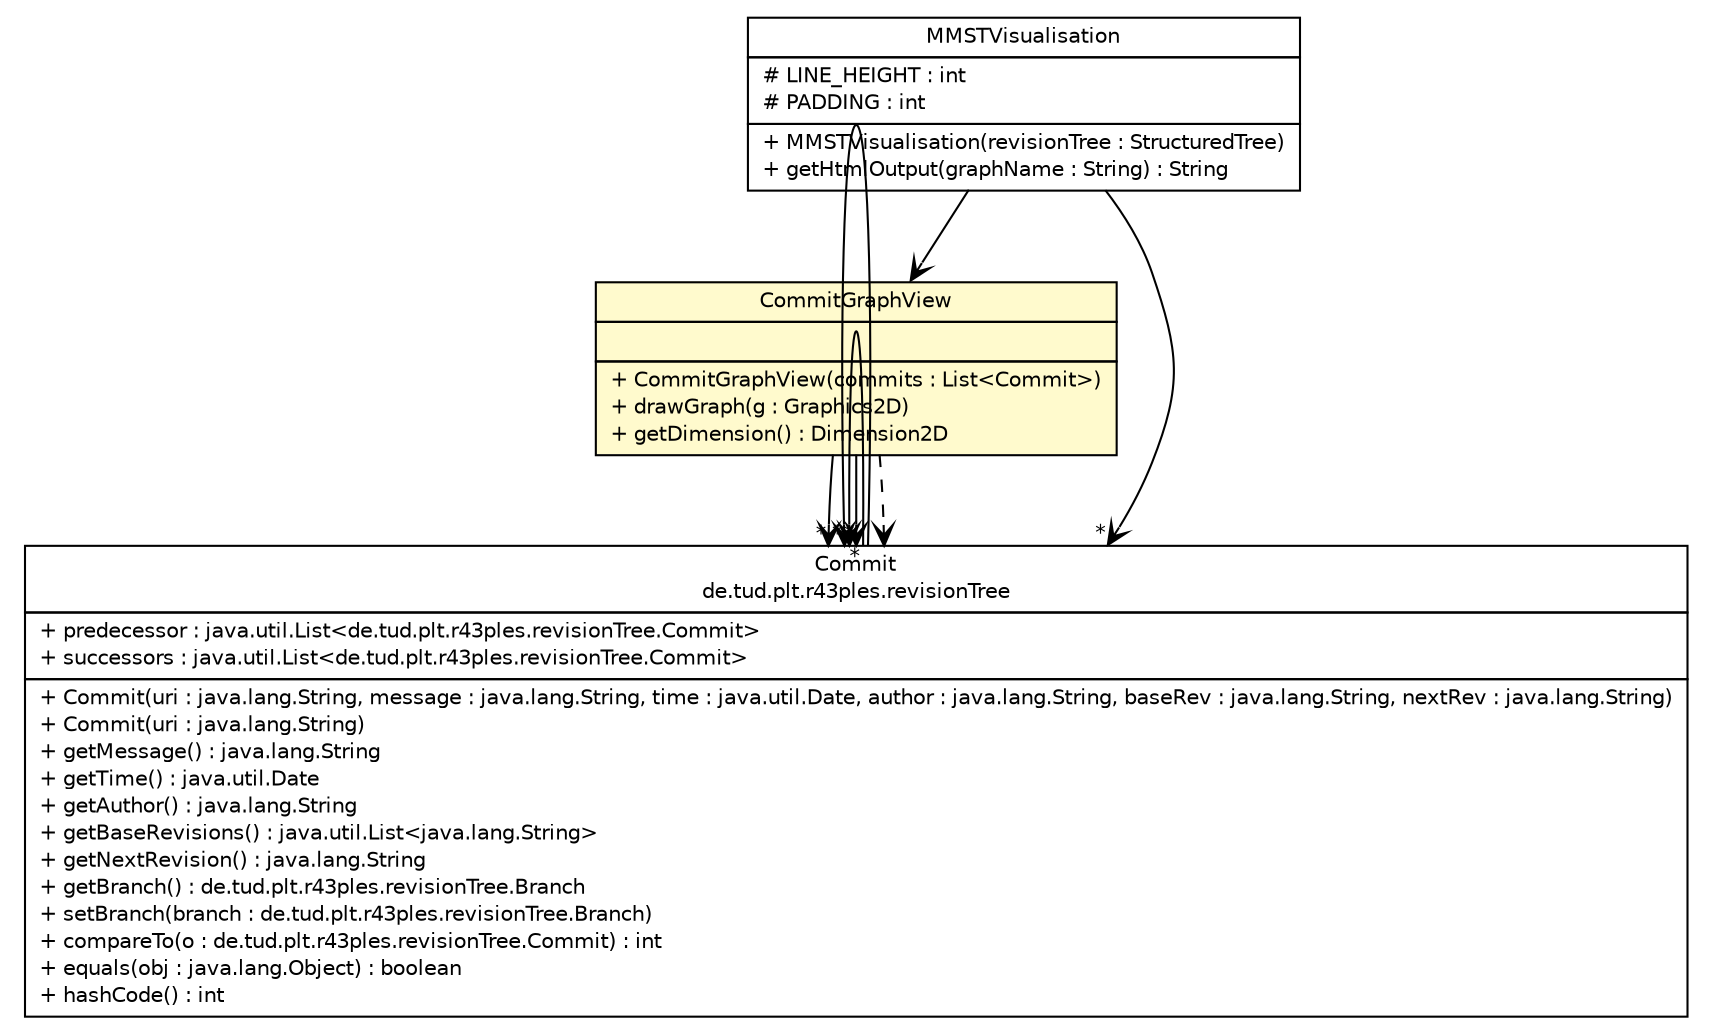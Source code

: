 #!/usr/local/bin/dot
#
# Class diagram 
# Generated by UMLGraph version R5_6-24-gf6e263 (http://www.umlgraph.org/)
#

digraph G {
	edge [fontname="Helvetica",fontsize=10,labelfontname="Helvetica",labelfontsize=10];
	node [fontname="Helvetica",fontsize=10,shape=plaintext];
	nodesep=0.25;
	ranksep=0.5;
	// de.tud.plt.r43ples.visualisation.MMSTVisualisation
	c441 [label=<<table title="de.tud.plt.r43ples.visualisation.MMSTVisualisation" border="0" cellborder="1" cellspacing="0" cellpadding="2" port="p" href="./MMSTVisualisation.html">
		<tr><td><table border="0" cellspacing="0" cellpadding="1">
<tr><td align="center" balign="center"> MMSTVisualisation </td></tr>
		</table></td></tr>
		<tr><td><table border="0" cellspacing="0" cellpadding="1">
<tr><td align="left" balign="left"> # LINE_HEIGHT : int </td></tr>
<tr><td align="left" balign="left"> # PADDING : int </td></tr>
		</table></td></tr>
		<tr><td><table border="0" cellspacing="0" cellpadding="1">
<tr><td align="left" balign="left"> + MMSTVisualisation(revisionTree : StructuredTree) </td></tr>
<tr><td align="left" balign="left"> + getHtmlOutput(graphName : String) : String </td></tr>
		</table></td></tr>
		</table>>, URL="./MMSTVisualisation.html", fontname="Helvetica", fontcolor="black", fontsize=10.0];
	// de.tud.plt.r43ples.visualisation.CommitGraphView
	c443 [label=<<table title="de.tud.plt.r43ples.visualisation.CommitGraphView" border="0" cellborder="1" cellspacing="0" cellpadding="2" port="p" bgcolor="lemonChiffon" href="./CommitGraphView.html">
		<tr><td><table border="0" cellspacing="0" cellpadding="1">
<tr><td align="center" balign="center"> CommitGraphView </td></tr>
		</table></td></tr>
		<tr><td><table border="0" cellspacing="0" cellpadding="1">
<tr><td align="left" balign="left">  </td></tr>
		</table></td></tr>
		<tr><td><table border="0" cellspacing="0" cellpadding="1">
<tr><td align="left" balign="left"> + CommitGraphView(commits : List&lt;Commit&gt;) </td></tr>
<tr><td align="left" balign="left"> + drawGraph(g : Graphics2D) </td></tr>
<tr><td align="left" balign="left"> + getDimension() : Dimension2D </td></tr>
		</table></td></tr>
		</table>>, URL="./CommitGraphView.html", fontname="Helvetica", fontcolor="black", fontsize=10.0];
	// de.tud.plt.r43ples.revisionTree.Commit
	c480 [label=<<table title="de.tud.plt.r43ples.revisionTree.Commit" border="0" cellborder="1" cellspacing="0" cellpadding="2" port="p" href="../revisionTree/Commit.html">
		<tr><td><table border="0" cellspacing="0" cellpadding="1">
<tr><td align="center" balign="center"> Commit </td></tr>
<tr><td align="center" balign="center"> de.tud.plt.r43ples.revisionTree </td></tr>
		</table></td></tr>
		<tr><td><table border="0" cellspacing="0" cellpadding="1">
<tr><td align="left" balign="left"> + predecessor : java.util.List&lt;de.tud.plt.r43ples.revisionTree.Commit&gt; </td></tr>
<tr><td align="left" balign="left"> + successors : java.util.List&lt;de.tud.plt.r43ples.revisionTree.Commit&gt; </td></tr>
		</table></td></tr>
		<tr><td><table border="0" cellspacing="0" cellpadding="1">
<tr><td align="left" balign="left"> + Commit(uri : java.lang.String, message : java.lang.String, time : java.util.Date, author : java.lang.String, baseRev : java.lang.String, nextRev : java.lang.String) </td></tr>
<tr><td align="left" balign="left"> + Commit(uri : java.lang.String) </td></tr>
<tr><td align="left" balign="left"> + getMessage() : java.lang.String </td></tr>
<tr><td align="left" balign="left"> + getTime() : java.util.Date </td></tr>
<tr><td align="left" balign="left"> + getAuthor() : java.lang.String </td></tr>
<tr><td align="left" balign="left"> + getBaseRevisions() : java.util.List&lt;java.lang.String&gt; </td></tr>
<tr><td align="left" balign="left"> + getNextRevision() : java.lang.String </td></tr>
<tr><td align="left" balign="left"> + getBranch() : de.tud.plt.r43ples.revisionTree.Branch </td></tr>
<tr><td align="left" balign="left"> + setBranch(branch : de.tud.plt.r43ples.revisionTree.Branch) </td></tr>
<tr><td align="left" balign="left"> + compareTo(o : de.tud.plt.r43ples.revisionTree.Commit) : int </td></tr>
<tr><td align="left" balign="left"> + equals(obj : java.lang.Object) : boolean </td></tr>
<tr><td align="left" balign="left"> + hashCode() : int </td></tr>
		</table></td></tr>
		</table>>, URL="../revisionTree/Commit.html", fontname="Helvetica", fontcolor="black", fontsize=10.0];
	// de.tud.plt.r43ples.visualisation.MMSTVisualisation NAVASSOC de.tud.plt.r43ples.revisionTree.Commit
	c441:p -> c480:p [taillabel="", label="", headlabel="*", fontname="Helvetica", fontcolor="black", fontsize=10.0, color="black", arrowhead=open];
	// de.tud.plt.r43ples.visualisation.MMSTVisualisation NAVASSOC de.tud.plt.r43ples.visualisation.CommitGraphView
	c441:p -> c443:p [taillabel="", label="", headlabel="", fontname="Helvetica", fontcolor="black", fontsize=10.0, color="black", arrowhead=open];
	// de.tud.plt.r43ples.visualisation.CommitGraphView NAVASSOC de.tud.plt.r43ples.revisionTree.Commit
	c443:p -> c480:p [taillabel="", label="", headlabel="*", fontname="Helvetica", fontcolor="black", fontsize=10.0, color="black", arrowhead=open];
	// de.tud.plt.r43ples.visualisation.CommitGraphView NAVASSOC de.tud.plt.r43ples.revisionTree.Commit
	c443:p -> c480:p [taillabel="", label="", headlabel="*", fontname="Helvetica", fontcolor="black", fontsize=10.0, color="black", arrowhead=open];
	// de.tud.plt.r43ples.revisionTree.Commit NAVASSOC de.tud.plt.r43ples.revisionTree.Commit
	c480:p -> c480:p [taillabel="", label="", headlabel="*", fontname="Helvetica", fontcolor="black", fontsize=10.0, color="black", arrowhead=open];
	// de.tud.plt.r43ples.revisionTree.Commit NAVASSOC de.tud.plt.r43ples.revisionTree.Commit
	c480:p -> c480:p [taillabel="", label="", headlabel="*", fontname="Helvetica", fontcolor="black", fontsize=10.0, color="black", arrowhead=open];
	// de.tud.plt.r43ples.visualisation.CommitGraphView DEPEND de.tud.plt.r43ples.revisionTree.Commit
	c443:p -> c480:p [taillabel="", label="", headlabel="", fontname="Helvetica", fontcolor="black", fontsize=10.0, color="black", arrowhead=open, style=dashed];
}

